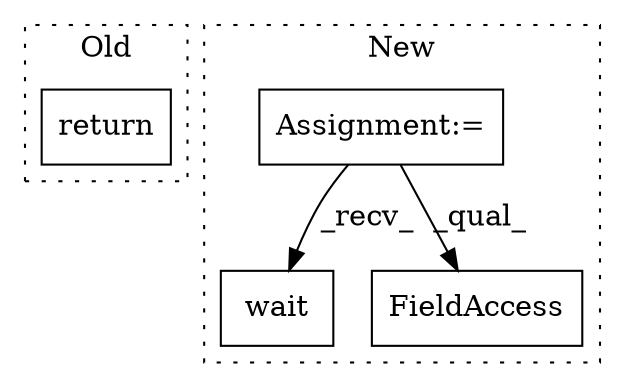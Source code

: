 digraph G {
subgraph cluster0 {
1 [label="return" a="41" s="917" l="7" shape="box"];
label = "Old";
style="dotted";
}
subgraph cluster1 {
2 [label="wait" a="32" s="5722" l="6" shape="box"];
3 [label="Assignment:=" a="7" s="5349" l="1" shape="box"];
4 [label="FieldAccess" a="22" s="5584" l="13" shape="box"];
label = "New";
style="dotted";
}
3 -> 4 [label="_qual_"];
3 -> 2 [label="_recv_"];
}